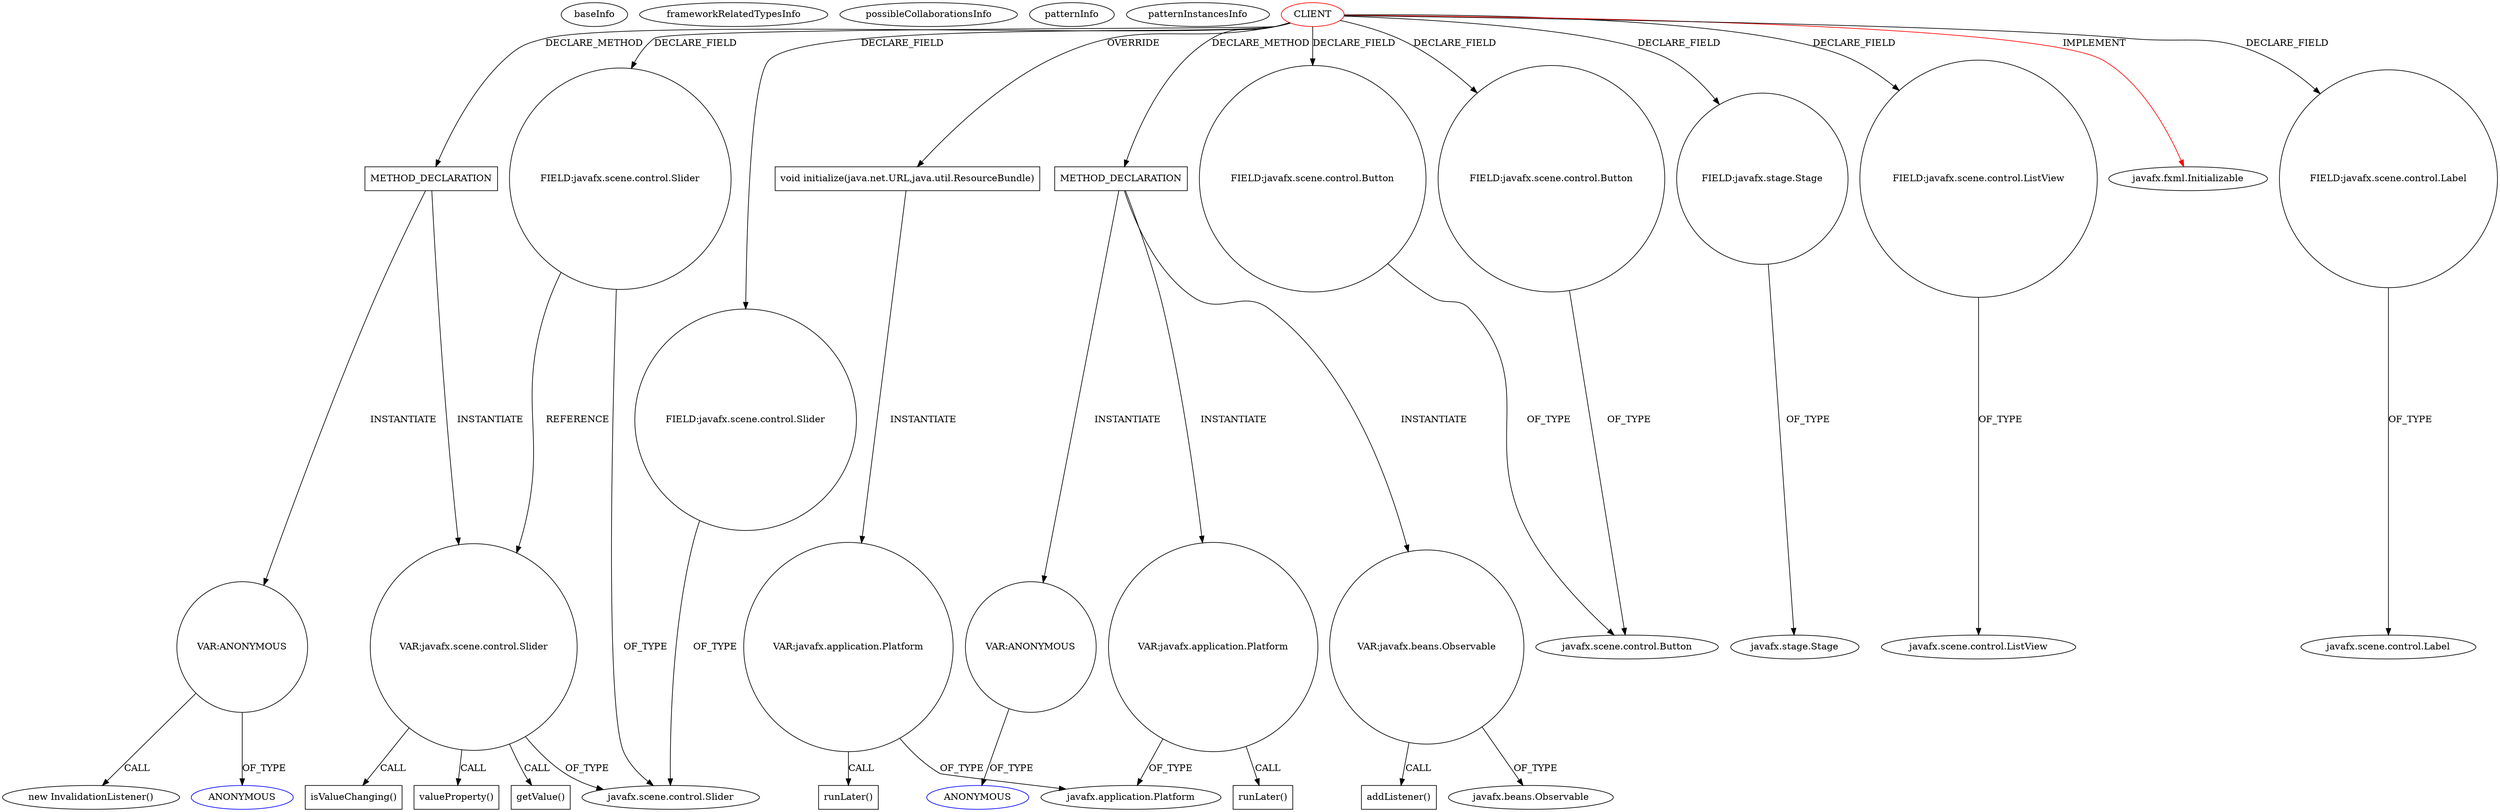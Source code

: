 digraph {
baseInfo[graphId=3524,category="pattern",isAnonymous=false,possibleRelation=false]
frameworkRelatedTypesInfo[0="javafx.fxml.Initializable"]
possibleCollaborationsInfo[]
patternInfo[frequency=2.0,patternRootClient=0]
patternInstancesInfo[0="Daniel-Cristian-MusicPlayerStuff~/Daniel-Cristian-MusicPlayerStuff/MusicPlayerStuff-master/src/Controllers/VimMainController.java~VimMainController~314",1="Daniel-Cristian-MusicPlayerStuff~/Daniel-Cristian-MusicPlayerStuff/MusicPlayerStuff-master/src/Controllers/MusicVimController.java~MusicVimController~318"]
48[label="new InvalidationListener()",vertexType="CONSTRUCTOR_CALL",isFrameworkType=false]
49[label="VAR:ANONYMOUS",vertexType="VARIABLE_EXPRESION",isFrameworkType=false,shape=circle]
50[label="ANONYMOUS",vertexType="REFERENCE_ANONYMOUS_DECLARATION",isFrameworkType=false,color=blue]
41[label="METHOD_DECLARATION",vertexType="CLIENT_METHOD_DECLARATION",isFrameworkType=false,shape=box]
0[label="CLIENT",vertexType="ROOT_CLIENT_CLASS_DECLARATION",isFrameworkType=false,color=red]
16[label="void initialize(java.net.URL,java.util.ResourceBundle)",vertexType="OVERRIDING_METHOD_DECLARATION",isFrameworkType=false,shape=box]
2[label="FIELD:javafx.scene.control.Button",vertexType="FIELD_DECLARATION",isFrameworkType=false,shape=circle]
10[label="FIELD:javafx.scene.control.Button",vertexType="FIELD_DECLARATION",isFrameworkType=false,shape=circle]
6[label="FIELD:javafx.stage.Stage",vertexType="FIELD_DECLARATION",isFrameworkType=false,shape=circle]
4[label="FIELD:javafx.scene.control.ListView",vertexType="FIELD_DECLARATION",isFrameworkType=false,shape=circle]
12[label="FIELD:javafx.scene.control.Slider",vertexType="FIELD_DECLARATION",isFrameworkType=false,shape=circle]
7[label="javafx.stage.Stage",vertexType="FRAMEWORK_CLASS_TYPE",isFrameworkType=false]
14[label="FIELD:javafx.scene.control.Slider",vertexType="FIELD_DECLARATION",isFrameworkType=false,shape=circle]
20[label="METHOD_DECLARATION",vertexType="CLIENT_METHOD_DECLARATION",isFrameworkType=false,shape=box]
32[label="VAR:ANONYMOUS",vertexType="VARIABLE_EXPRESION",isFrameworkType=false,shape=circle]
33[label="ANONYMOUS",vertexType="REFERENCE_ANONYMOUS_DECLARATION",isFrameworkType=false,color=blue]
1[label="javafx.fxml.Initializable",vertexType="FRAMEWORK_INTERFACE_TYPE",isFrameworkType=false]
5[label="javafx.scene.control.ListView",vertexType="FRAMEWORK_CLASS_TYPE",isFrameworkType=false]
25[label="VAR:javafx.beans.Observable",vertexType="VARIABLE_EXPRESION",isFrameworkType=false,shape=circle]
27[label="javafx.beans.Observable",vertexType="FRAMEWORK_INTERFACE_TYPE",isFrameworkType=false]
45[label="VAR:javafx.scene.control.Slider",vertexType="VARIABLE_EXPRESION",isFrameworkType=false,shape=circle]
58[label="getValue()",vertexType="INSIDE_CALL",isFrameworkType=false,shape=box]
56[label="isValueChanging()",vertexType="INSIDE_CALL",isFrameworkType=false,shape=box]
8[label="FIELD:javafx.scene.control.Label",vertexType="FIELD_DECLARATION",isFrameworkType=false,shape=circle]
9[label="javafx.scene.control.Label",vertexType="FRAMEWORK_CLASS_TYPE",isFrameworkType=false]
46[label="valueProperty()",vertexType="INSIDE_CALL",isFrameworkType=false,shape=box]
17[label="VAR:javafx.application.Platform",vertexType="VARIABLE_EXPRESION",isFrameworkType=false,shape=circle]
19[label="javafx.application.Platform",vertexType="FRAMEWORK_CLASS_TYPE",isFrameworkType=false]
35[label="VAR:javafx.application.Platform",vertexType="VARIABLE_EXPRESION",isFrameworkType=false,shape=circle]
36[label="runLater()",vertexType="INSIDE_CALL",isFrameworkType=false,shape=box]
18[label="runLater()",vertexType="INSIDE_CALL",isFrameworkType=false,shape=box]
3[label="javafx.scene.control.Button",vertexType="FRAMEWORK_CLASS_TYPE",isFrameworkType=false]
13[label="javafx.scene.control.Slider",vertexType="FRAMEWORK_CLASS_TYPE",isFrameworkType=false]
26[label="addListener()",vertexType="INSIDE_CALL",isFrameworkType=false,shape=box]
8->9[label="OF_TYPE"]
16->17[label="INSTANTIATE"]
2->3[label="OF_TYPE"]
20->25[label="INSTANTIATE"]
49->50[label="OF_TYPE"]
4->5[label="OF_TYPE"]
0->1[label="IMPLEMENT",color=red]
0->14[label="DECLARE_FIELD"]
45->56[label="CALL"]
0->12[label="DECLARE_FIELD"]
0->10[label="DECLARE_FIELD"]
20->32[label="INSTANTIATE"]
10->3[label="OF_TYPE"]
14->13[label="OF_TYPE"]
0->4[label="DECLARE_FIELD"]
35->19[label="OF_TYPE"]
0->20[label="DECLARE_METHOD"]
49->48[label="CALL"]
6->7[label="OF_TYPE"]
12->13[label="OF_TYPE"]
17->19[label="OF_TYPE"]
0->6[label="DECLARE_FIELD"]
25->27[label="OF_TYPE"]
41->49[label="INSTANTIATE"]
0->41[label="DECLARE_METHOD"]
20->35[label="INSTANTIATE"]
14->45[label="REFERENCE"]
32->33[label="OF_TYPE"]
17->18[label="CALL"]
45->46[label="CALL"]
45->58[label="CALL"]
41->45[label="INSTANTIATE"]
0->2[label="DECLARE_FIELD"]
0->8[label="DECLARE_FIELD"]
0->16[label="OVERRIDE"]
25->26[label="CALL"]
35->36[label="CALL"]
45->13[label="OF_TYPE"]
}
